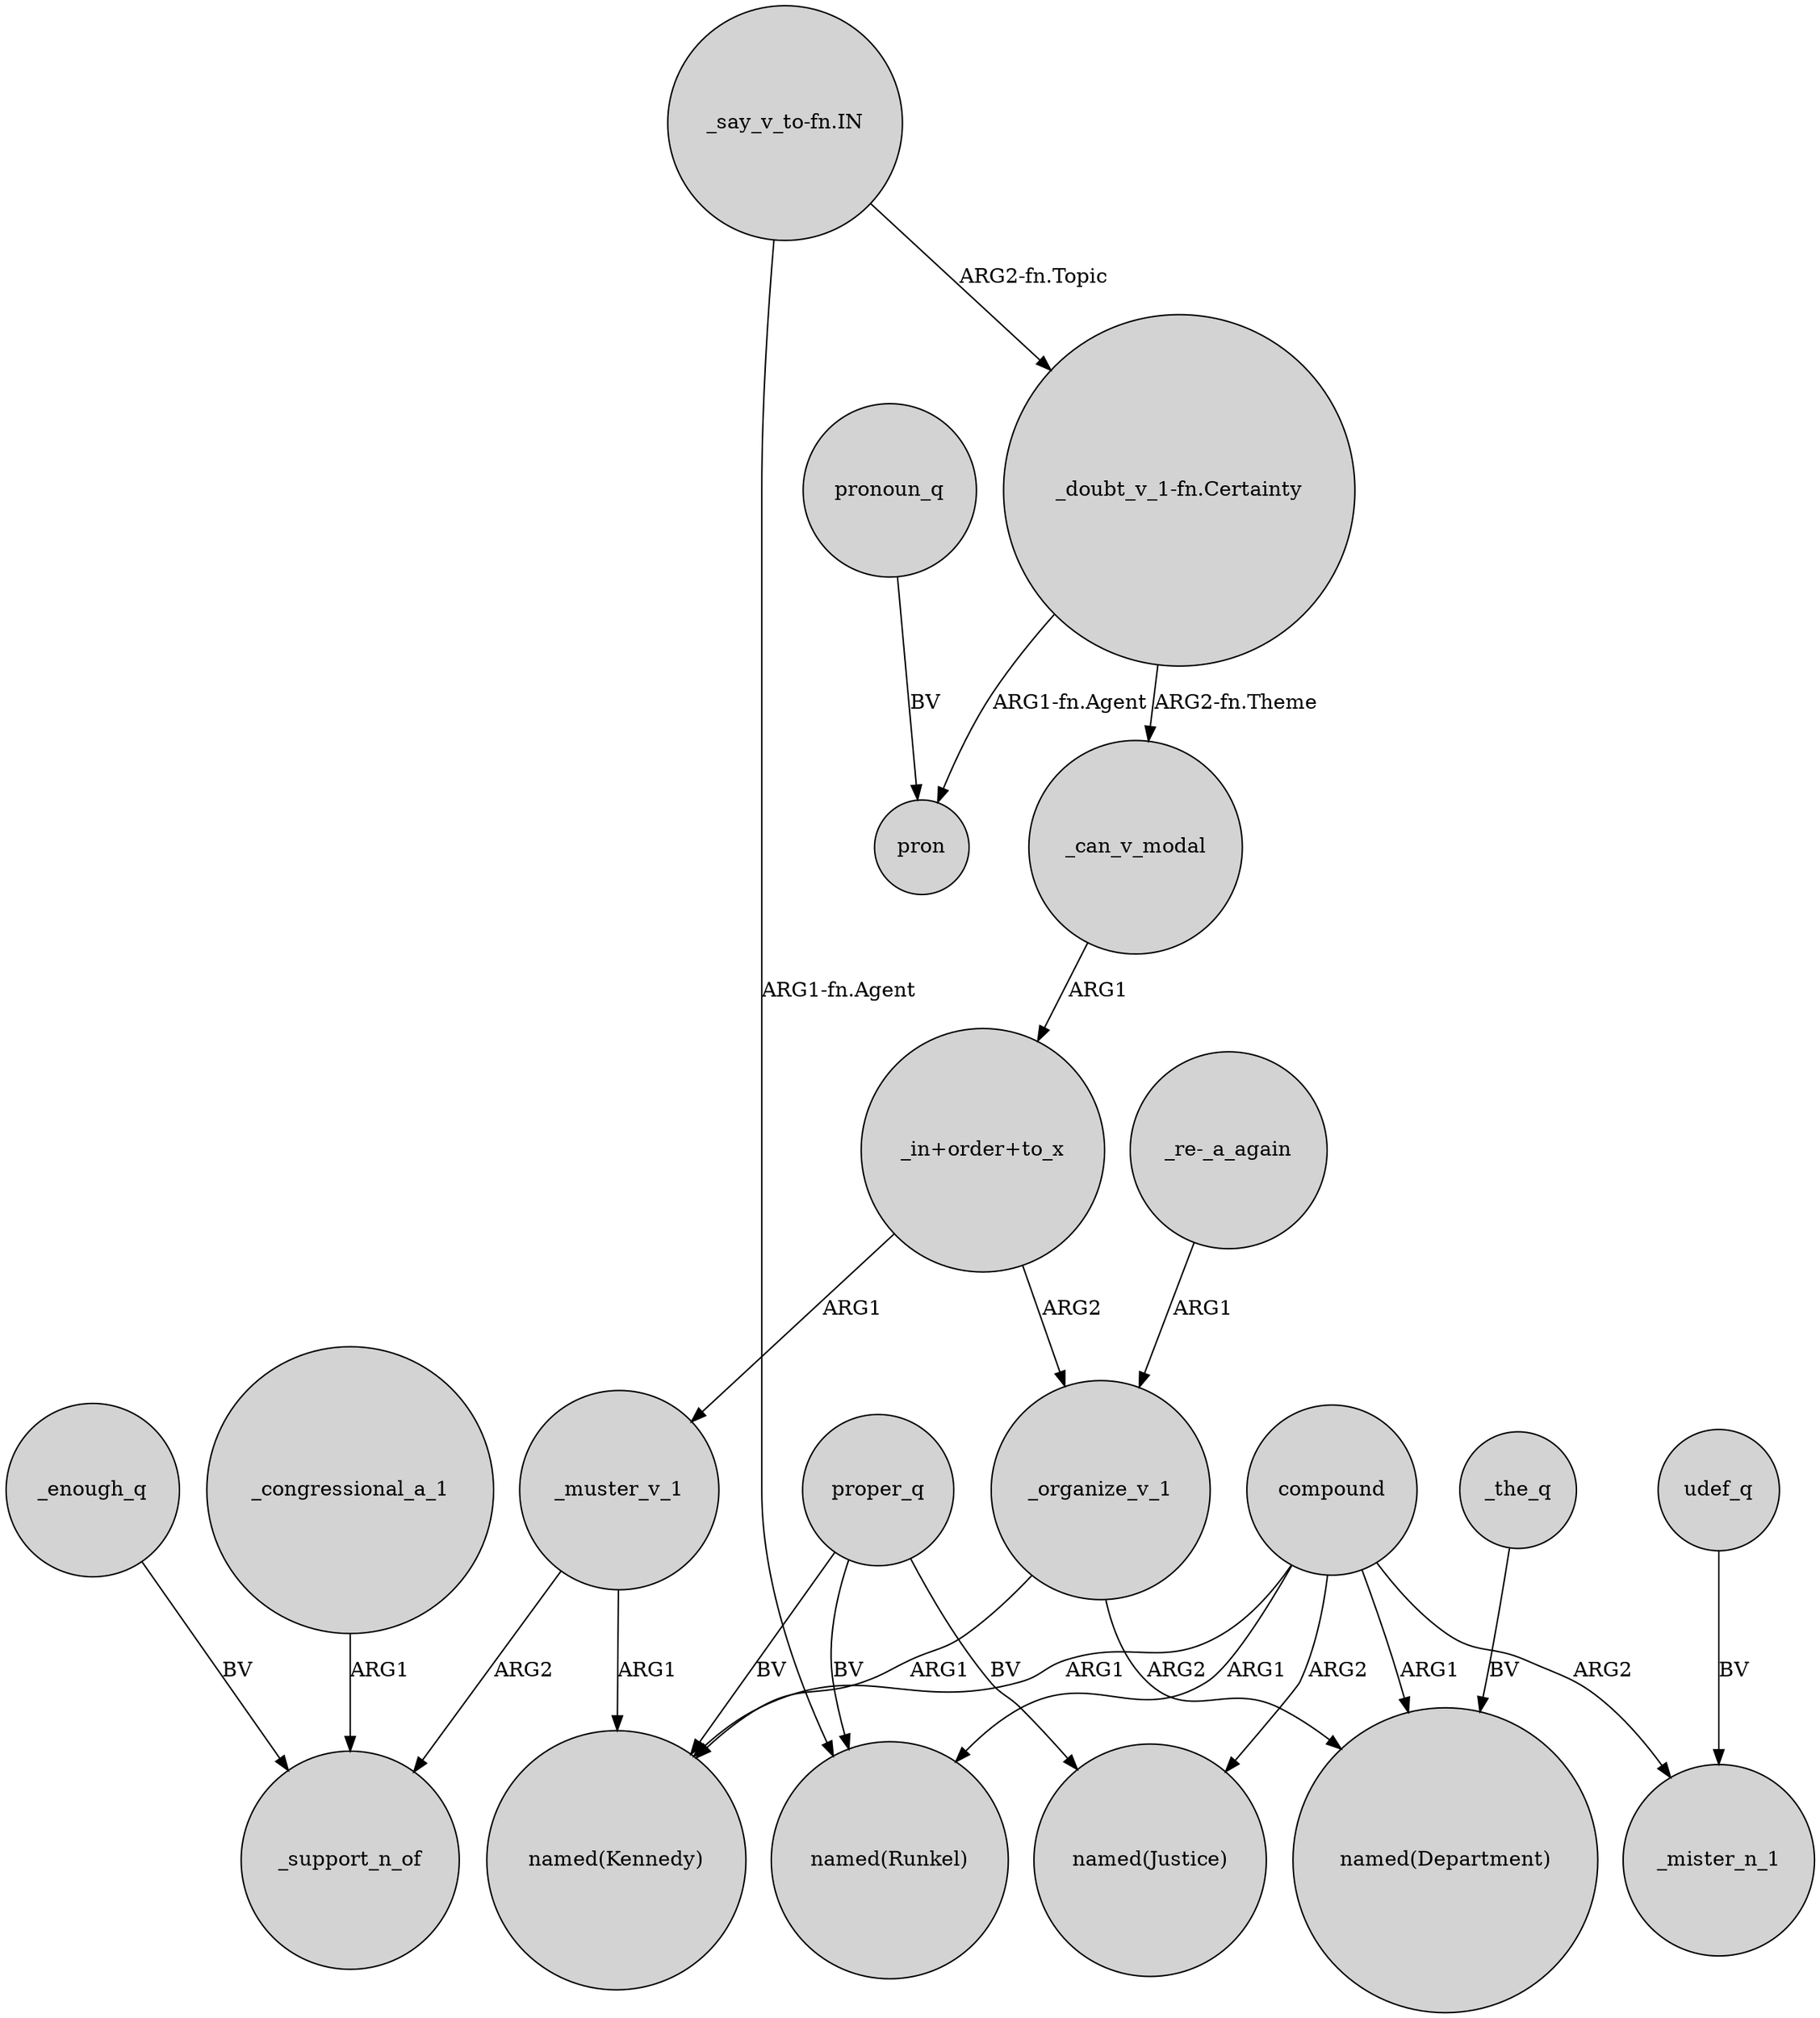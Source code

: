 digraph {
	node [shape=circle style=filled]
	_muster_v_1 -> _support_n_of [label=ARG2]
	_enough_q -> _support_n_of [label=BV]
	proper_q -> "named(Runkel)" [label=BV]
	compound -> _mister_n_1 [label=ARG2]
	udef_q -> _mister_n_1 [label=BV]
	proper_q -> "named(Kennedy)" [label=BV]
	"_in+order+to_x" -> _organize_v_1 [label=ARG2]
	"_doubt_v_1-fn.Certainty" -> pron [label="ARG1-fn.Agent"]
	_congressional_a_1 -> _support_n_of [label=ARG1]
	"_doubt_v_1-fn.Certainty" -> _can_v_modal [label="ARG2-fn.Theme"]
	pronoun_q -> pron [label=BV]
	"_say_v_to-fn.IN" -> "_doubt_v_1-fn.Certainty" [label="ARG2-fn.Topic"]
	_muster_v_1 -> "named(Kennedy)" [label=ARG1]
	proper_q -> "named(Justice)" [label=BV]
	compound -> "named(Justice)" [label=ARG2]
	_the_q -> "named(Department)" [label=BV]
	_organize_v_1 -> "named(Kennedy)" [label=ARG1]
	"_say_v_to-fn.IN" -> "named(Runkel)" [label="ARG1-fn.Agent"]
	compound -> "named(Kennedy)" [label=ARG1]
	compound -> "named(Runkel)" [label=ARG1]
	_organize_v_1 -> "named(Department)" [label=ARG2]
	"_in+order+to_x" -> _muster_v_1 [label=ARG1]
	compound -> "named(Department)" [label=ARG1]
	"_re-_a_again" -> _organize_v_1 [label=ARG1]
	_can_v_modal -> "_in+order+to_x" [label=ARG1]
}
